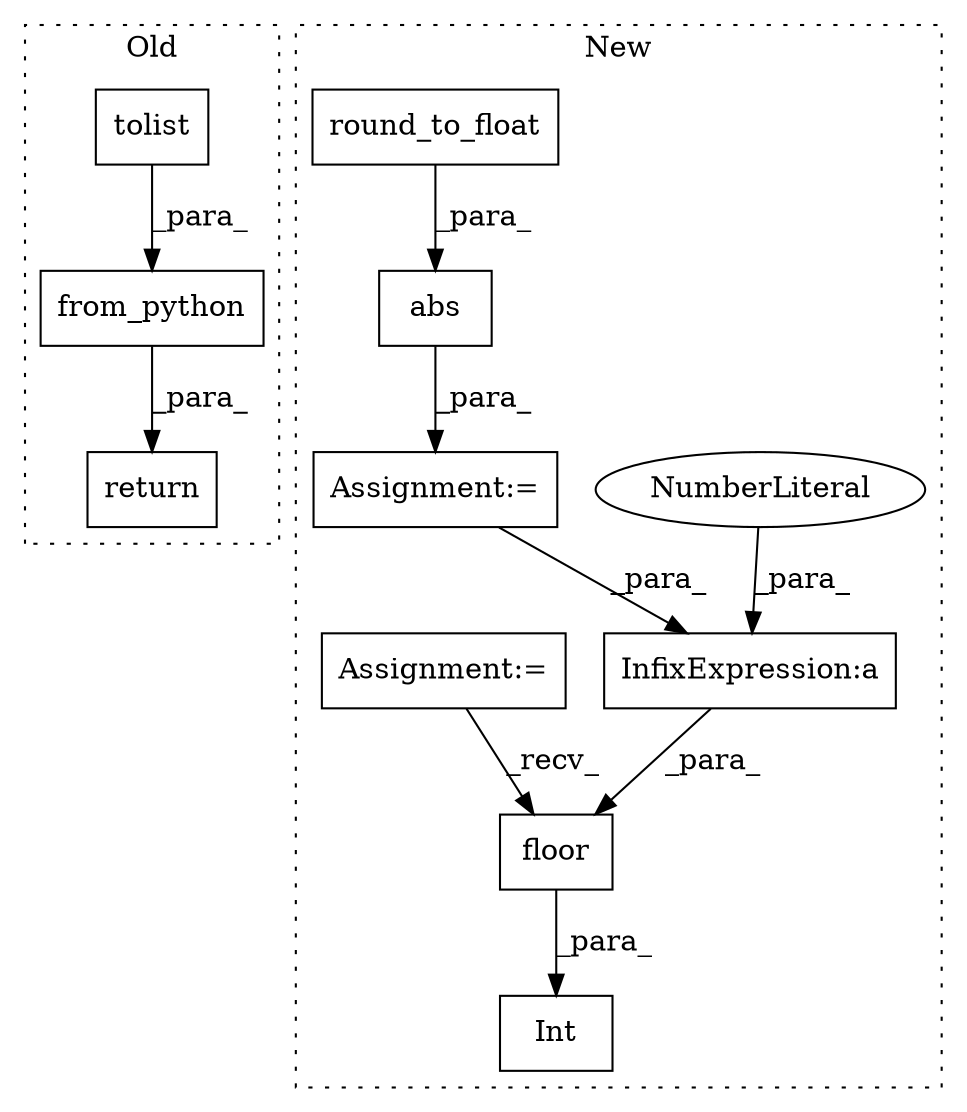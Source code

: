 digraph G {
subgraph cluster0 {
1 [label="tolist" a="32" s="20228" l="8" shape="box"];
10 [label="return" a="41" s="20179" l="7" shape="box"];
11 [label="from_python" a="32" s="20186,20236" l="12,1" shape="box"];
label = "Old";
style="dotted";
}
subgraph cluster1 {
2 [label="Int" a="32" s="20988,21014" l="4,1" shape="box"];
3 [label="Assignment:=" a="7" s="20956" l="1" shape="box"];
4 [label="InfixExpression:a" a="27" s="21006" l="3" shape="box"];
5 [label="NumberLiteral" a="34" s="21003" l="3" shape="ellipse"];
6 [label="round_to_float" a="32" s="20963" l="16" shape="box"];
7 [label="abs" a="32" s="20957,20979" l="4,1" shape="box"];
8 [label="floor" a="32" s="20997,21013" l="6,1" shape="box"];
9 [label="Assignment:=" a="7" s="20942" l="4" shape="box"];
label = "New";
style="dotted";
}
1 -> 11 [label="_para_"];
3 -> 4 [label="_para_"];
4 -> 8 [label="_para_"];
5 -> 4 [label="_para_"];
6 -> 7 [label="_para_"];
7 -> 3 [label="_para_"];
8 -> 2 [label="_para_"];
9 -> 8 [label="_recv_"];
11 -> 10 [label="_para_"];
}